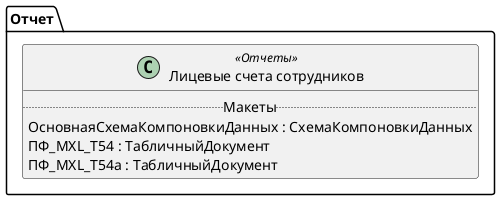 ﻿@startuml ЛицевыеСчетаСотрудников
'!include templates.wsd
'..\include templates.wsd
class Отчет.ЛицевыеСчетаСотрудников as "Лицевые счета сотрудников" <<Отчеты>>
{
..Макеты..
ОсновнаяСхемаКомпоновкиДанных : СхемаКомпоновкиДанных
ПФ_MXL_Т54 : ТабличныйДокумент
ПФ_MXL_Т54а : ТабличныйДокумент
}
@enduml
